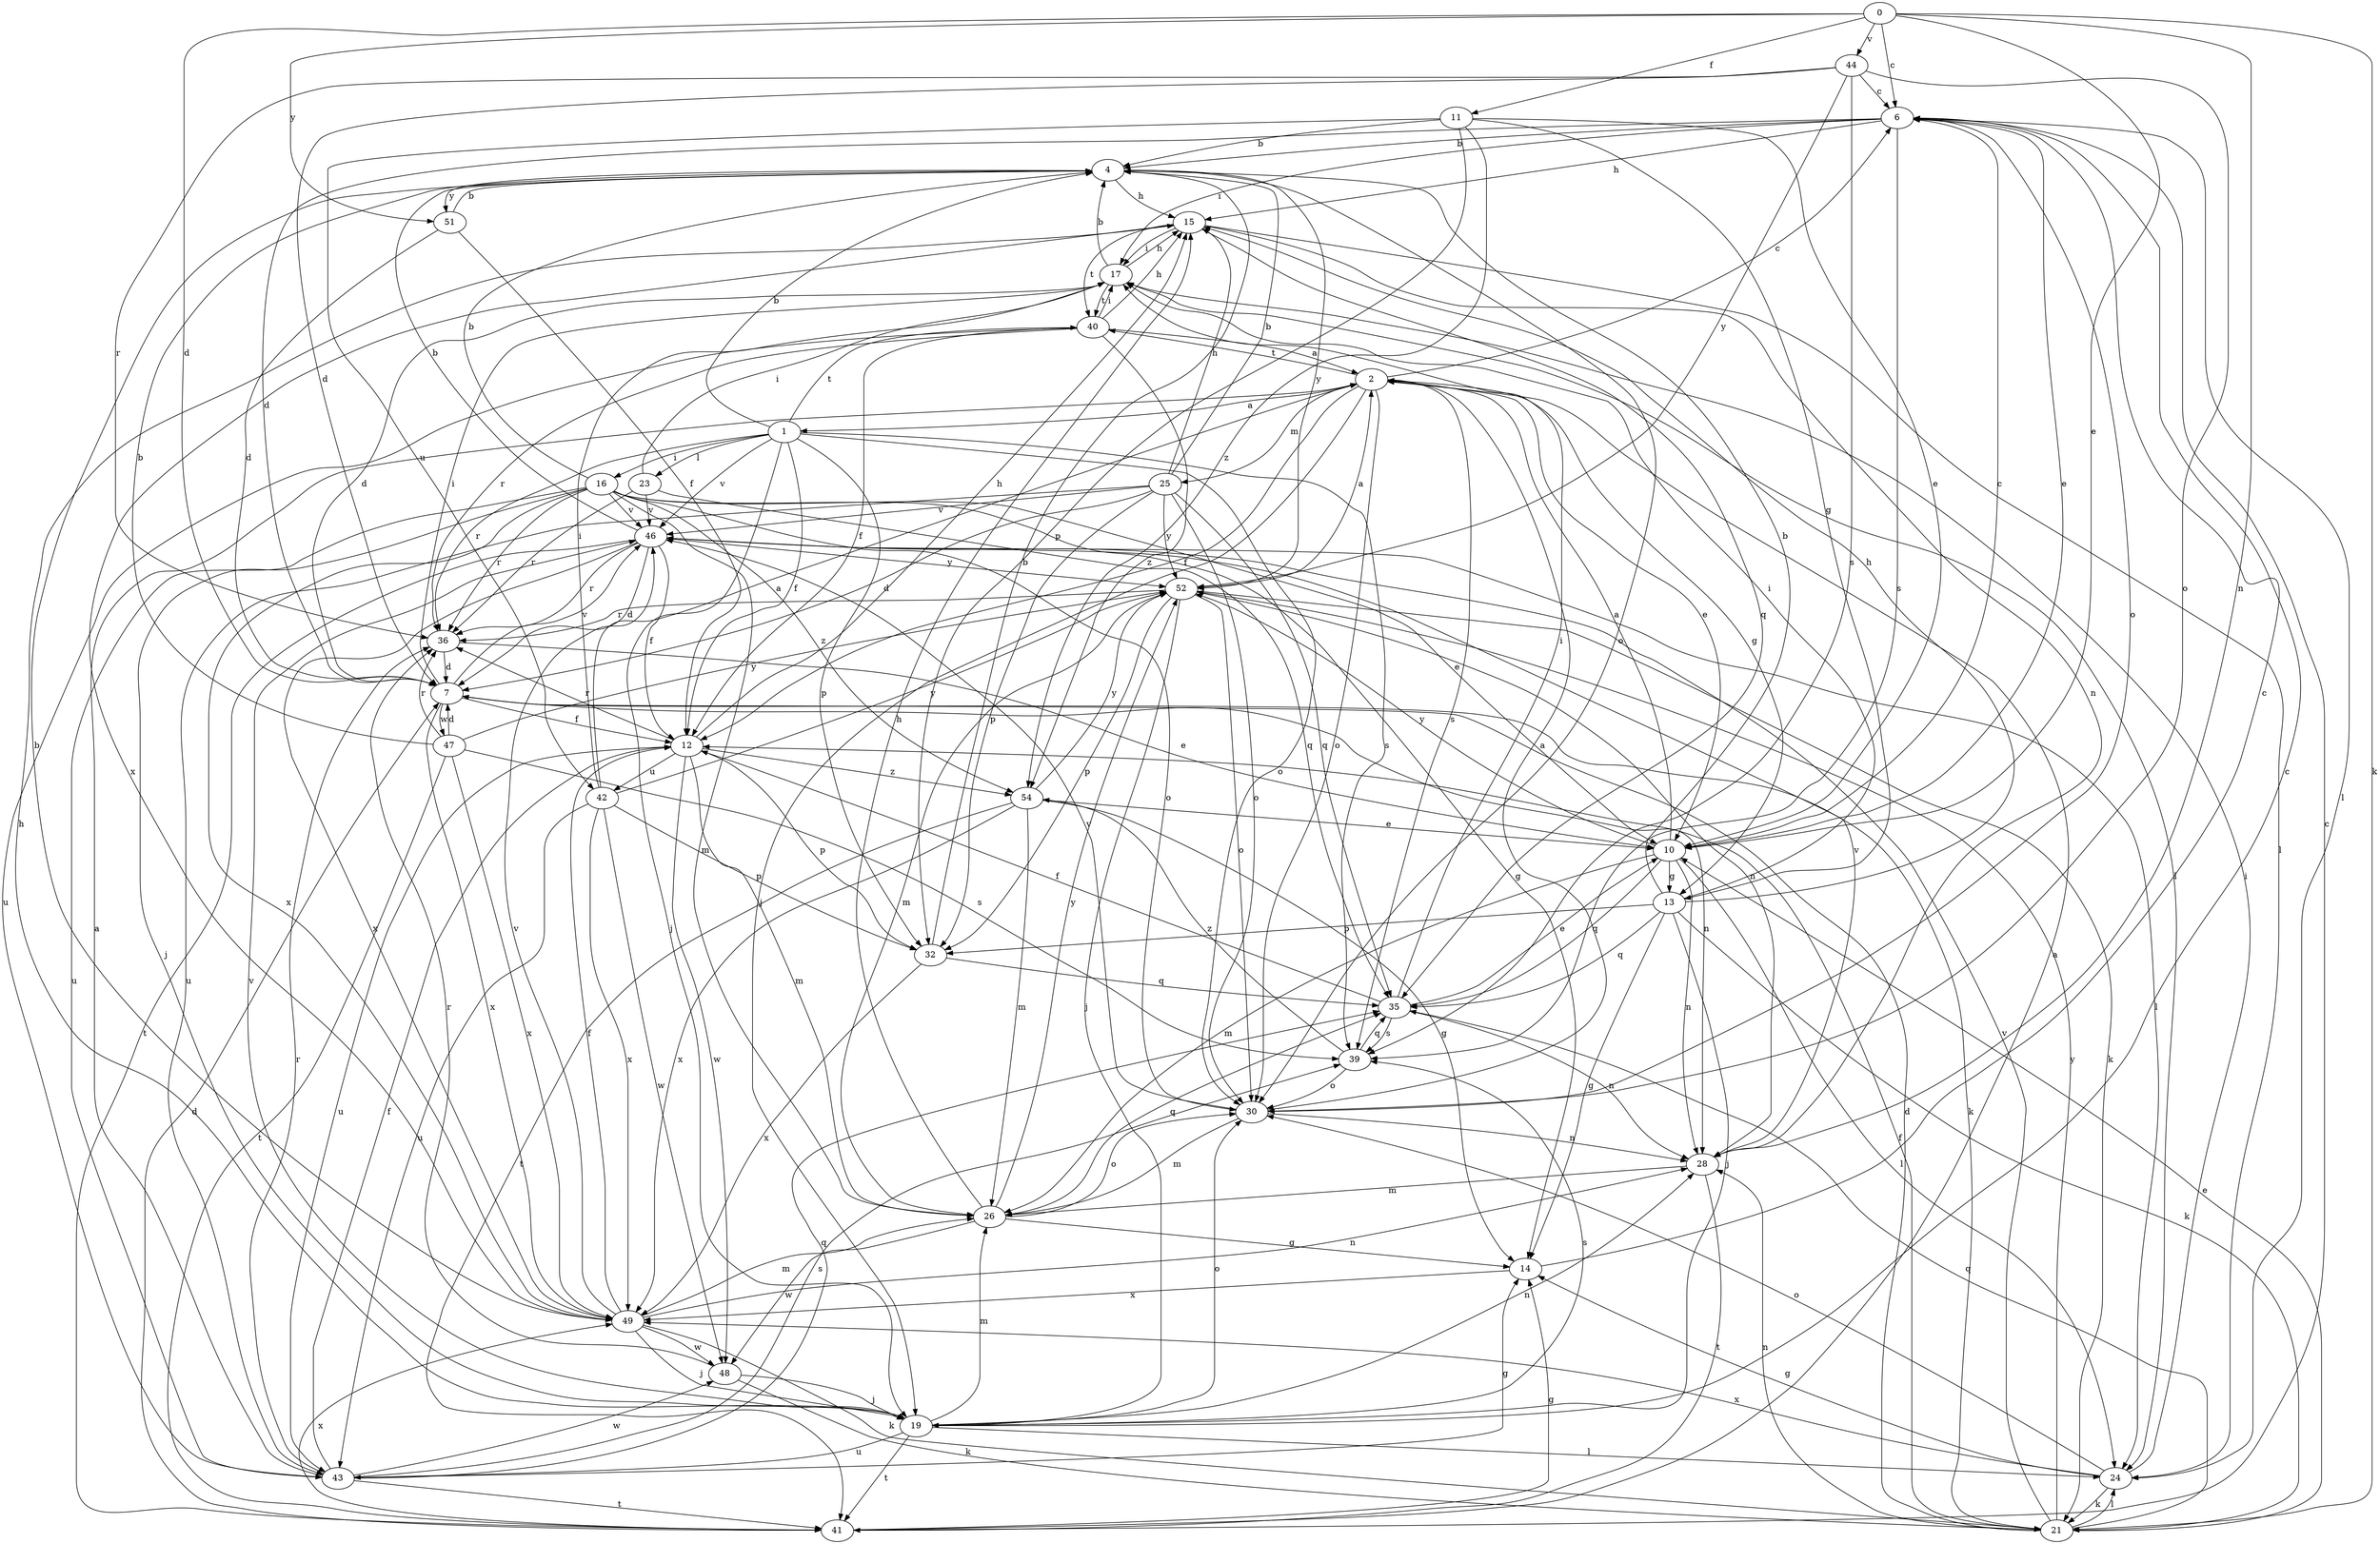 strict digraph  {
0;
1;
2;
4;
6;
7;
10;
11;
12;
13;
14;
15;
16;
17;
19;
21;
23;
24;
25;
26;
28;
30;
32;
35;
36;
39;
40;
41;
42;
43;
44;
46;
47;
48;
49;
51;
52;
54;
0 -> 6  [label=c];
0 -> 7  [label=d];
0 -> 10  [label=e];
0 -> 11  [label=f];
0 -> 21  [label=k];
0 -> 28  [label=n];
0 -> 44  [label=v];
0 -> 51  [label=y];
1 -> 4  [label=b];
1 -> 12  [label=f];
1 -> 16  [label=i];
1 -> 19  [label=j];
1 -> 23  [label=l];
1 -> 30  [label=o];
1 -> 32  [label=p];
1 -> 36  [label=r];
1 -> 39  [label=s];
1 -> 40  [label=t];
1 -> 46  [label=v];
2 -> 1  [label=a];
2 -> 6  [label=c];
2 -> 10  [label=e];
2 -> 12  [label=f];
2 -> 13  [label=g];
2 -> 19  [label=j];
2 -> 25  [label=m];
2 -> 30  [label=o];
2 -> 39  [label=s];
2 -> 40  [label=t];
4 -> 15  [label=h];
4 -> 30  [label=o];
4 -> 51  [label=y];
4 -> 52  [label=y];
6 -> 4  [label=b];
6 -> 7  [label=d];
6 -> 10  [label=e];
6 -> 15  [label=h];
6 -> 17  [label=i];
6 -> 24  [label=l];
6 -> 30  [label=o];
6 -> 39  [label=s];
7 -> 12  [label=f];
7 -> 17  [label=i];
7 -> 21  [label=k];
7 -> 28  [label=n];
7 -> 46  [label=v];
7 -> 47  [label=w];
7 -> 49  [label=x];
10 -> 2  [label=a];
10 -> 6  [label=c];
10 -> 13  [label=g];
10 -> 24  [label=l];
10 -> 26  [label=m];
10 -> 28  [label=n];
10 -> 35  [label=q];
10 -> 52  [label=y];
11 -> 4  [label=b];
11 -> 10  [label=e];
11 -> 13  [label=g];
11 -> 32  [label=p];
11 -> 42  [label=u];
11 -> 54  [label=z];
12 -> 15  [label=h];
12 -> 26  [label=m];
12 -> 32  [label=p];
12 -> 36  [label=r];
12 -> 42  [label=u];
12 -> 43  [label=u];
12 -> 48  [label=w];
12 -> 54  [label=z];
13 -> 4  [label=b];
13 -> 14  [label=g];
13 -> 15  [label=h];
13 -> 17  [label=i];
13 -> 19  [label=j];
13 -> 21  [label=k];
13 -> 32  [label=p];
13 -> 35  [label=q];
14 -> 6  [label=c];
14 -> 49  [label=x];
15 -> 17  [label=i];
15 -> 24  [label=l];
15 -> 28  [label=n];
15 -> 35  [label=q];
15 -> 40  [label=t];
15 -> 49  [label=x];
16 -> 4  [label=b];
16 -> 10  [label=e];
16 -> 14  [label=g];
16 -> 19  [label=j];
16 -> 26  [label=m];
16 -> 30  [label=o];
16 -> 36  [label=r];
16 -> 43  [label=u];
16 -> 46  [label=v];
16 -> 49  [label=x];
16 -> 54  [label=z];
17 -> 4  [label=b];
17 -> 7  [label=d];
17 -> 15  [label=h];
17 -> 24  [label=l];
17 -> 40  [label=t];
19 -> 6  [label=c];
19 -> 15  [label=h];
19 -> 24  [label=l];
19 -> 26  [label=m];
19 -> 28  [label=n];
19 -> 30  [label=o];
19 -> 39  [label=s];
19 -> 41  [label=t];
19 -> 43  [label=u];
19 -> 46  [label=v];
21 -> 7  [label=d];
21 -> 10  [label=e];
21 -> 12  [label=f];
21 -> 24  [label=l];
21 -> 28  [label=n];
21 -> 35  [label=q];
21 -> 46  [label=v];
21 -> 52  [label=y];
23 -> 17  [label=i];
23 -> 35  [label=q];
23 -> 36  [label=r];
23 -> 46  [label=v];
24 -> 14  [label=g];
24 -> 17  [label=i];
24 -> 21  [label=k];
24 -> 30  [label=o];
24 -> 49  [label=x];
25 -> 4  [label=b];
25 -> 7  [label=d];
25 -> 15  [label=h];
25 -> 30  [label=o];
25 -> 32  [label=p];
25 -> 35  [label=q];
25 -> 43  [label=u];
25 -> 46  [label=v];
25 -> 52  [label=y];
26 -> 14  [label=g];
26 -> 15  [label=h];
26 -> 30  [label=o];
26 -> 35  [label=q];
26 -> 48  [label=w];
26 -> 52  [label=y];
28 -> 26  [label=m];
28 -> 41  [label=t];
28 -> 46  [label=v];
30 -> 2  [label=a];
30 -> 26  [label=m];
30 -> 28  [label=n];
30 -> 46  [label=v];
32 -> 4  [label=b];
32 -> 35  [label=q];
32 -> 49  [label=x];
35 -> 10  [label=e];
35 -> 12  [label=f];
35 -> 17  [label=i];
35 -> 28  [label=n];
35 -> 39  [label=s];
36 -> 7  [label=d];
36 -> 10  [label=e];
39 -> 30  [label=o];
39 -> 35  [label=q];
39 -> 54  [label=z];
40 -> 2  [label=a];
40 -> 12  [label=f];
40 -> 15  [label=h];
40 -> 17  [label=i];
40 -> 36  [label=r];
40 -> 43  [label=u];
40 -> 54  [label=z];
41 -> 2  [label=a];
41 -> 6  [label=c];
41 -> 7  [label=d];
41 -> 14  [label=g];
41 -> 49  [label=x];
42 -> 2  [label=a];
42 -> 17  [label=i];
42 -> 32  [label=p];
42 -> 43  [label=u];
42 -> 48  [label=w];
42 -> 49  [label=x];
42 -> 52  [label=y];
43 -> 2  [label=a];
43 -> 12  [label=f];
43 -> 14  [label=g];
43 -> 35  [label=q];
43 -> 36  [label=r];
43 -> 39  [label=s];
43 -> 41  [label=t];
43 -> 48  [label=w];
44 -> 6  [label=c];
44 -> 7  [label=d];
44 -> 30  [label=o];
44 -> 36  [label=r];
44 -> 39  [label=s];
44 -> 52  [label=y];
46 -> 4  [label=b];
46 -> 7  [label=d];
46 -> 12  [label=f];
46 -> 24  [label=l];
46 -> 36  [label=r];
46 -> 41  [label=t];
46 -> 49  [label=x];
46 -> 52  [label=y];
47 -> 4  [label=b];
47 -> 7  [label=d];
47 -> 36  [label=r];
47 -> 39  [label=s];
47 -> 41  [label=t];
47 -> 49  [label=x];
47 -> 52  [label=y];
48 -> 19  [label=j];
48 -> 21  [label=k];
48 -> 36  [label=r];
49 -> 4  [label=b];
49 -> 12  [label=f];
49 -> 19  [label=j];
49 -> 21  [label=k];
49 -> 26  [label=m];
49 -> 28  [label=n];
49 -> 46  [label=v];
49 -> 48  [label=w];
51 -> 4  [label=b];
51 -> 7  [label=d];
51 -> 12  [label=f];
52 -> 2  [label=a];
52 -> 19  [label=j];
52 -> 21  [label=k];
52 -> 26  [label=m];
52 -> 28  [label=n];
52 -> 30  [label=o];
52 -> 32  [label=p];
52 -> 36  [label=r];
54 -> 10  [label=e];
54 -> 14  [label=g];
54 -> 26  [label=m];
54 -> 41  [label=t];
54 -> 49  [label=x];
54 -> 52  [label=y];
}
